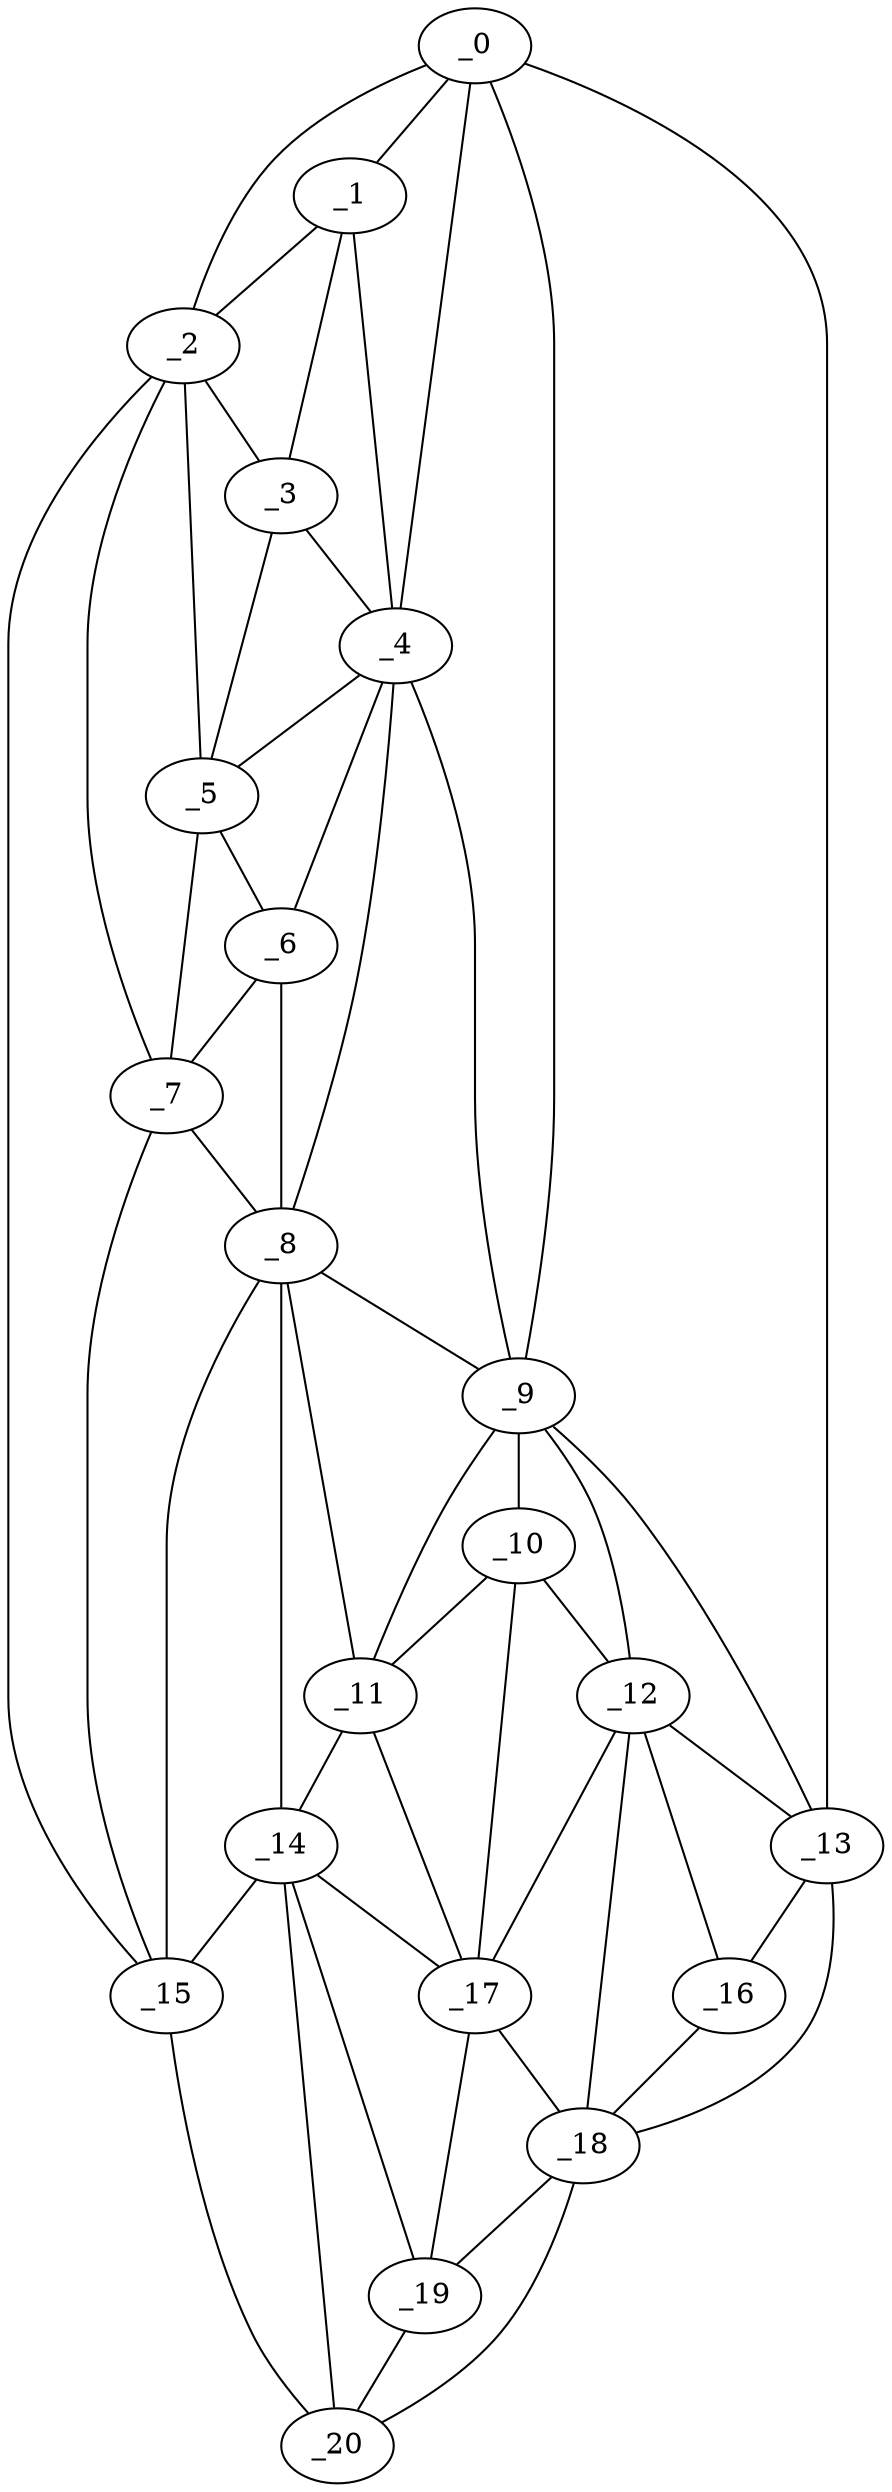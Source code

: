 graph "obj32__170.gxl" {
	_0	 [x=20,
		y=45];
	_1	 [x=28,
		y=40];
	_0 -- _1	 [valence=2];
	_2	 [x=33,
		y=15];
	_0 -- _2	 [valence=1];
	_4	 [x=38,
		y=49];
	_0 -- _4	 [valence=2];
	_9	 [x=83,
		y=86];
	_0 -- _9	 [valence=2];
	_13	 [x=102,
		y=110];
	_0 -- _13	 [valence=1];
	_1 -- _2	 [valence=2];
	_3	 [x=35,
		y=40];
	_1 -- _3	 [valence=2];
	_1 -- _4	 [valence=2];
	_2 -- _3	 [valence=1];
	_5	 [x=48,
		y=34];
	_2 -- _5	 [valence=2];
	_7	 [x=66,
		y=27];
	_2 -- _7	 [valence=2];
	_15	 [x=110,
		y=35];
	_2 -- _15	 [valence=1];
	_3 -- _4	 [valence=1];
	_3 -- _5	 [valence=2];
	_4 -- _5	 [valence=2];
	_6	 [x=56,
		y=34];
	_4 -- _6	 [valence=2];
	_8	 [x=74,
		y=46];
	_4 -- _8	 [valence=2];
	_4 -- _9	 [valence=2];
	_5 -- _6	 [valence=2];
	_5 -- _7	 [valence=1];
	_6 -- _7	 [valence=2];
	_6 -- _8	 [valence=2];
	_7 -- _8	 [valence=2];
	_7 -- _15	 [valence=2];
	_8 -- _9	 [valence=2];
	_11	 [x=96,
		y=69];
	_8 -- _11	 [valence=2];
	_14	 [x=109,
		y=43];
	_8 -- _14	 [valence=1];
	_8 -- _15	 [valence=2];
	_10	 [x=95,
		y=86];
	_9 -- _10	 [valence=2];
	_9 -- _11	 [valence=2];
	_12	 [x=100,
		y=92];
	_9 -- _12	 [valence=2];
	_9 -- _13	 [valence=1];
	_10 -- _11	 [valence=2];
	_10 -- _12	 [valence=2];
	_17	 [x=111,
		y=69];
	_10 -- _17	 [valence=2];
	_11 -- _14	 [valence=2];
	_11 -- _17	 [valence=1];
	_12 -- _13	 [valence=2];
	_16	 [x=110,
		y=102];
	_12 -- _16	 [valence=2];
	_12 -- _17	 [valence=2];
	_18	 [x=121,
		y=98];
	_12 -- _18	 [valence=2];
	_13 -- _16	 [valence=2];
	_13 -- _18	 [valence=1];
	_14 -- _15	 [valence=2];
	_14 -- _17	 [valence=2];
	_19	 [x=122,
		y=54];
	_14 -- _19	 [valence=2];
	_20	 [x=125,
		y=41];
	_14 -- _20	 [valence=1];
	_15 -- _20	 [valence=1];
	_16 -- _18	 [valence=1];
	_17 -- _18	 [valence=2];
	_17 -- _19	 [valence=1];
	_18 -- _19	 [valence=2];
	_18 -- _20	 [valence=1];
	_19 -- _20	 [valence=1];
}
